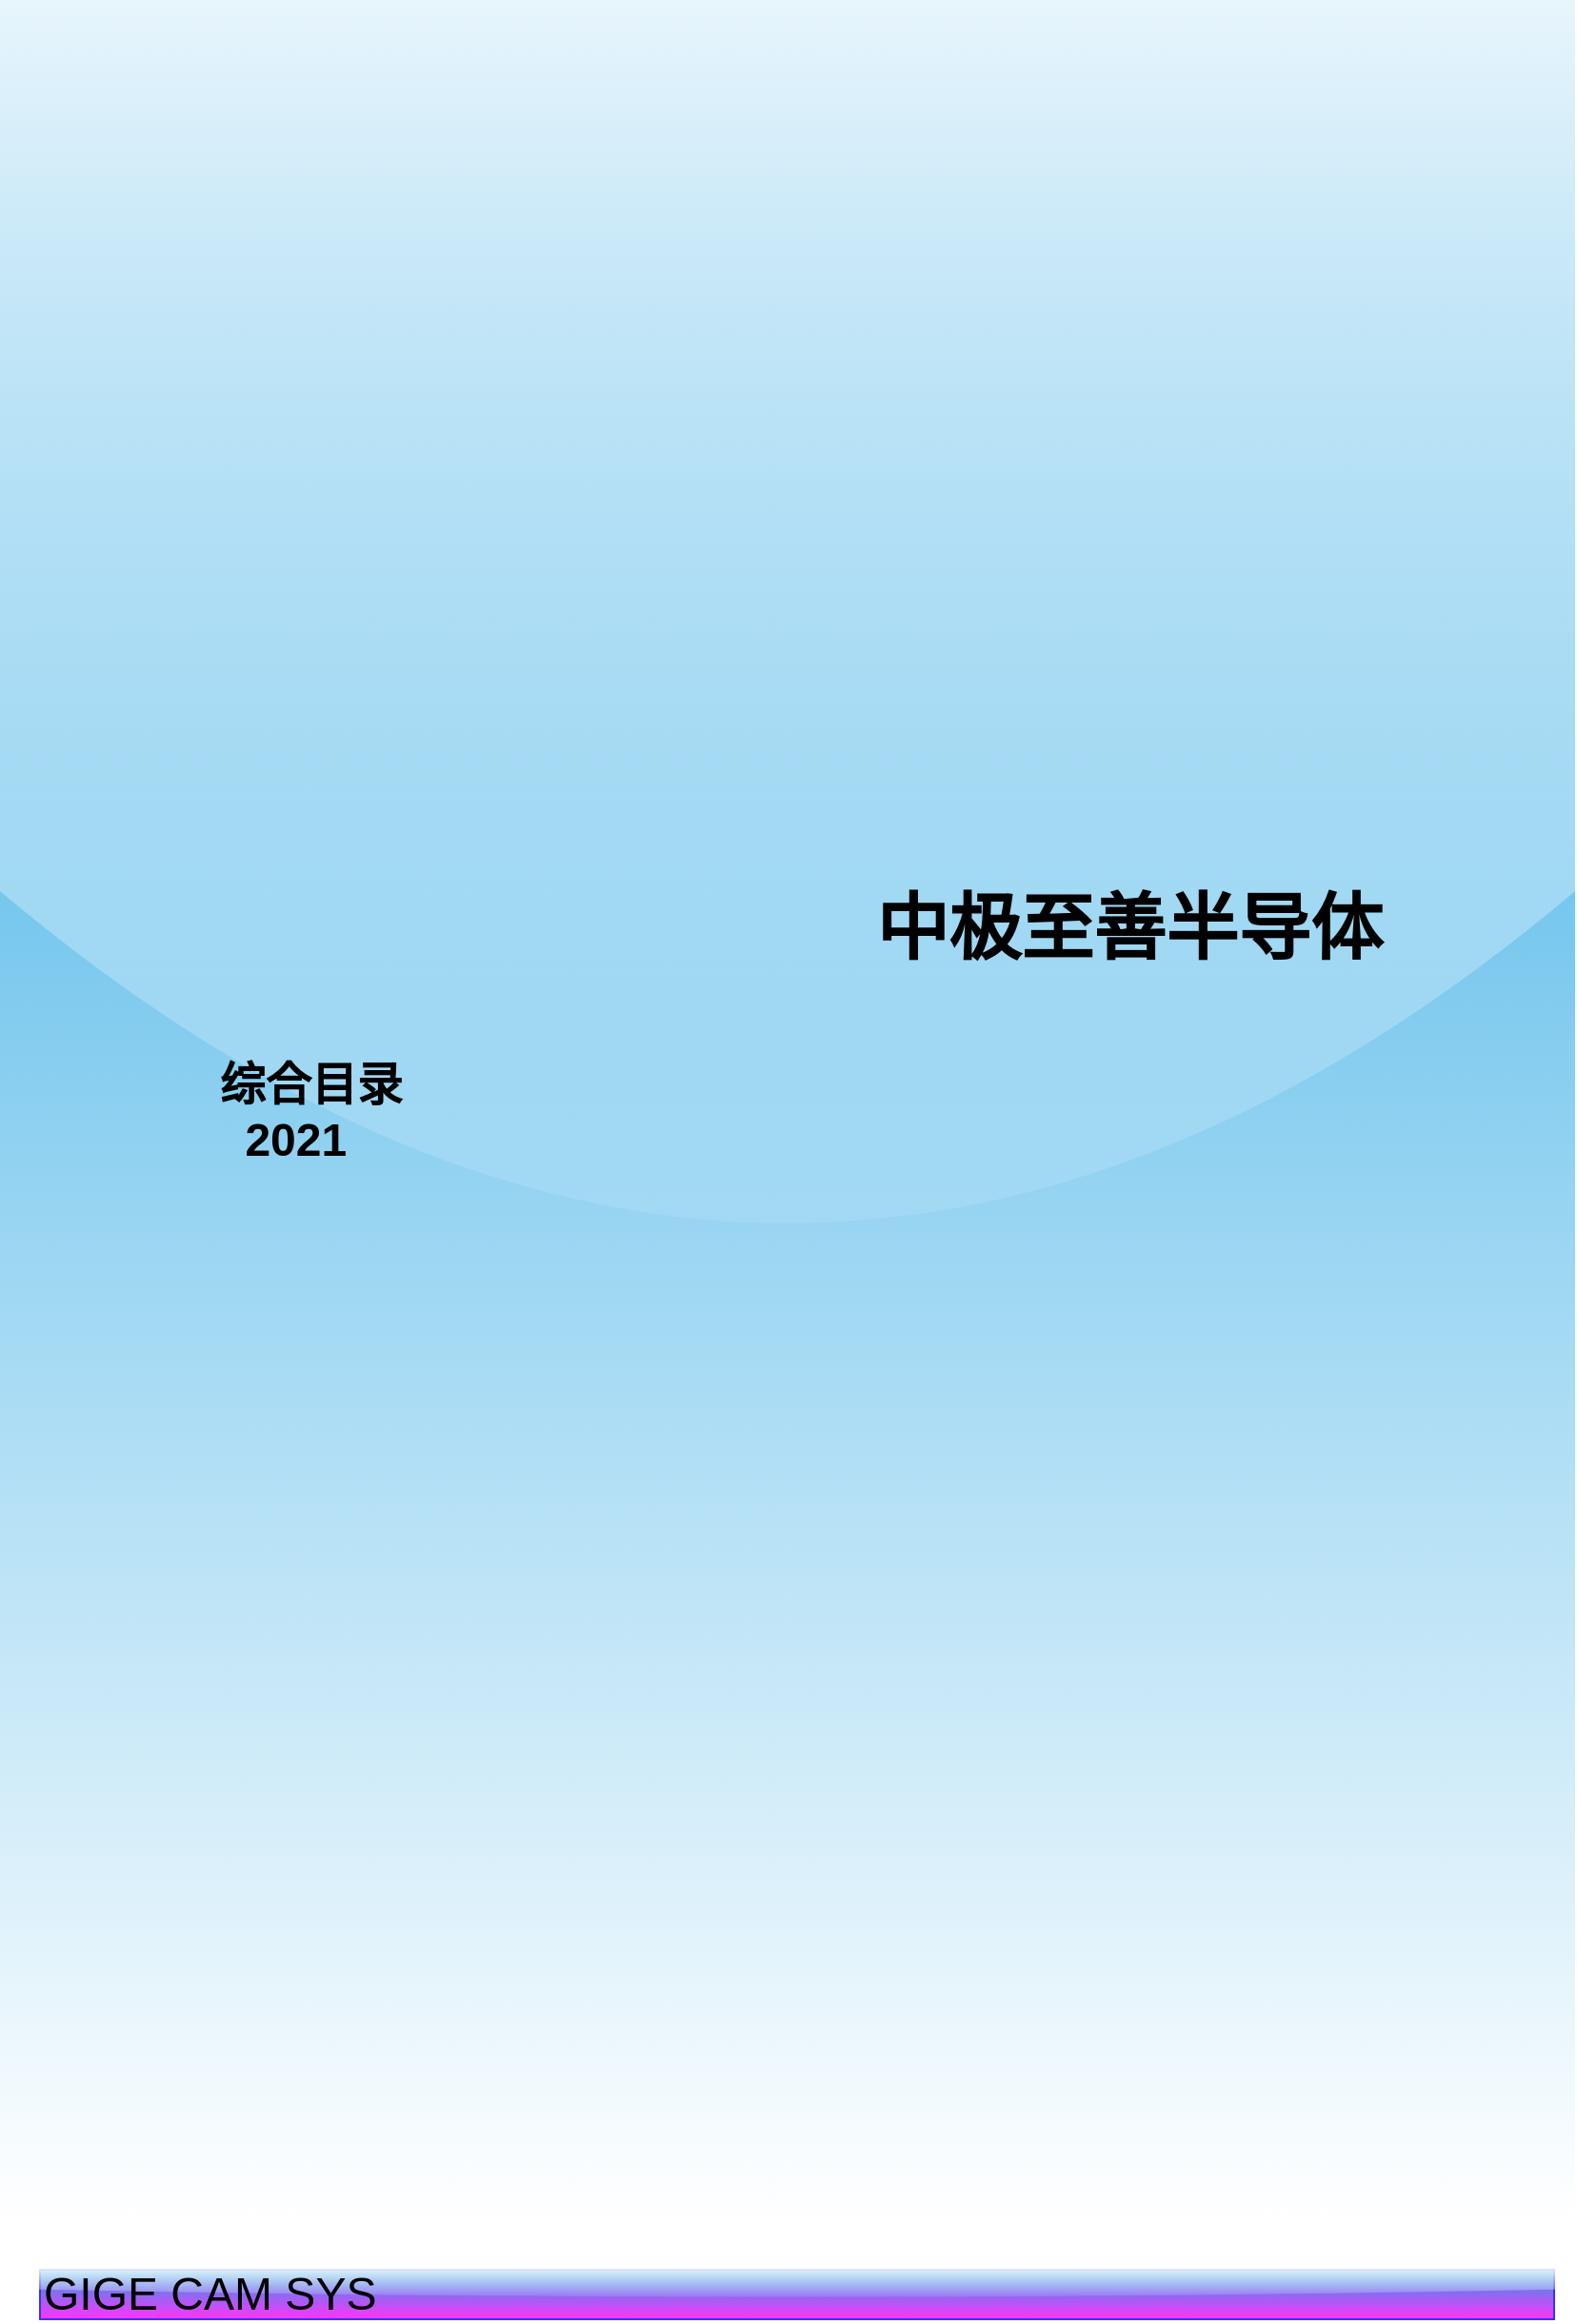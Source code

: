 <mxfile version="13.7.3" type="github">
  <diagram id="UebUpHDUMXlgZD6PfALJ" name="Page-1">
    <mxGraphModel dx="1331" dy="765" grid="0" gridSize="10" guides="1" tooltips="1" connect="1" arrows="1" fold="1" page="1" pageScale="1" pageWidth="827" pageHeight="1169" background="#FFFFFF" math="0" shadow="0">
      <root>
        <mxCell id="0" />
        <mxCell id="1" parent="0" />
        <mxCell id="bzAe-yrNS89ouH65JRRB-4" value="&lt;font color=&quot;#000000&quot;&gt;&lt;span style=&quot;font-weight: 700 ; font-size: 24px&quot;&gt;&amp;nbsp; &amp;nbsp; &amp;nbsp; &amp;nbsp; &amp;nbsp; &amp;nbsp; &amp;nbsp; &amp;nbsp; &amp;nbsp;综合目录&lt;/span&gt;&lt;br style=&quot;font-weight: 700 ; font-size: 24px&quot;&gt;&lt;span style=&quot;font-weight: 700 ; font-size: 24px&quot;&gt;&amp;nbsp; &amp;nbsp; &amp;nbsp; &amp;nbsp; &amp;nbsp; &amp;nbsp; &amp;nbsp; &amp;nbsp; &amp;nbsp; &amp;nbsp;2021&lt;/span&gt;&lt;/font&gt;" style="rounded=0;whiteSpace=wrap;html=1;fontSize=24;fillColor=#1ba1e2;glass=1;align=left;labelBackgroundColor=none;gradientDirection=south;fontColor=#ffffff;gradientColor=#ffffff;strokeColor=none;" parent="1" vertex="1">
          <mxGeometry width="827" height="1168" as="geometry" />
        </mxCell>
        <mxCell id="bzAe-yrNS89ouH65JRRB-1" value="中极至善半导体" style="text;html=1;strokeColor=none;fillColor=none;align=center;verticalAlign=middle;whiteSpace=wrap;rounded=0;fontStyle=1;fontSize=38;" parent="1" vertex="1">
          <mxGeometry x="426" y="478" width="334" height="20" as="geometry" />
        </mxCell>
        <mxCell id="bzAe-yrNS89ouH65JRRB-5" value="&lt;font color=&quot;#000000&quot;&gt;GIGE CAM SYS&lt;/font&gt;" style="rounded=0;whiteSpace=wrap;html=1;glass=1;labelBackgroundColor=none;fontSize=24;align=left;fillColor=#1ba1e2;fontColor=#ffffff;strokeColor=#3333FF;strokeWidth=1;gradientColor=#FF33FF;" parent="1" vertex="1">
          <mxGeometry x="21" y="1192" width="795" height="26" as="geometry" />
        </mxCell>
      </root>
    </mxGraphModel>
  </diagram>
</mxfile>

